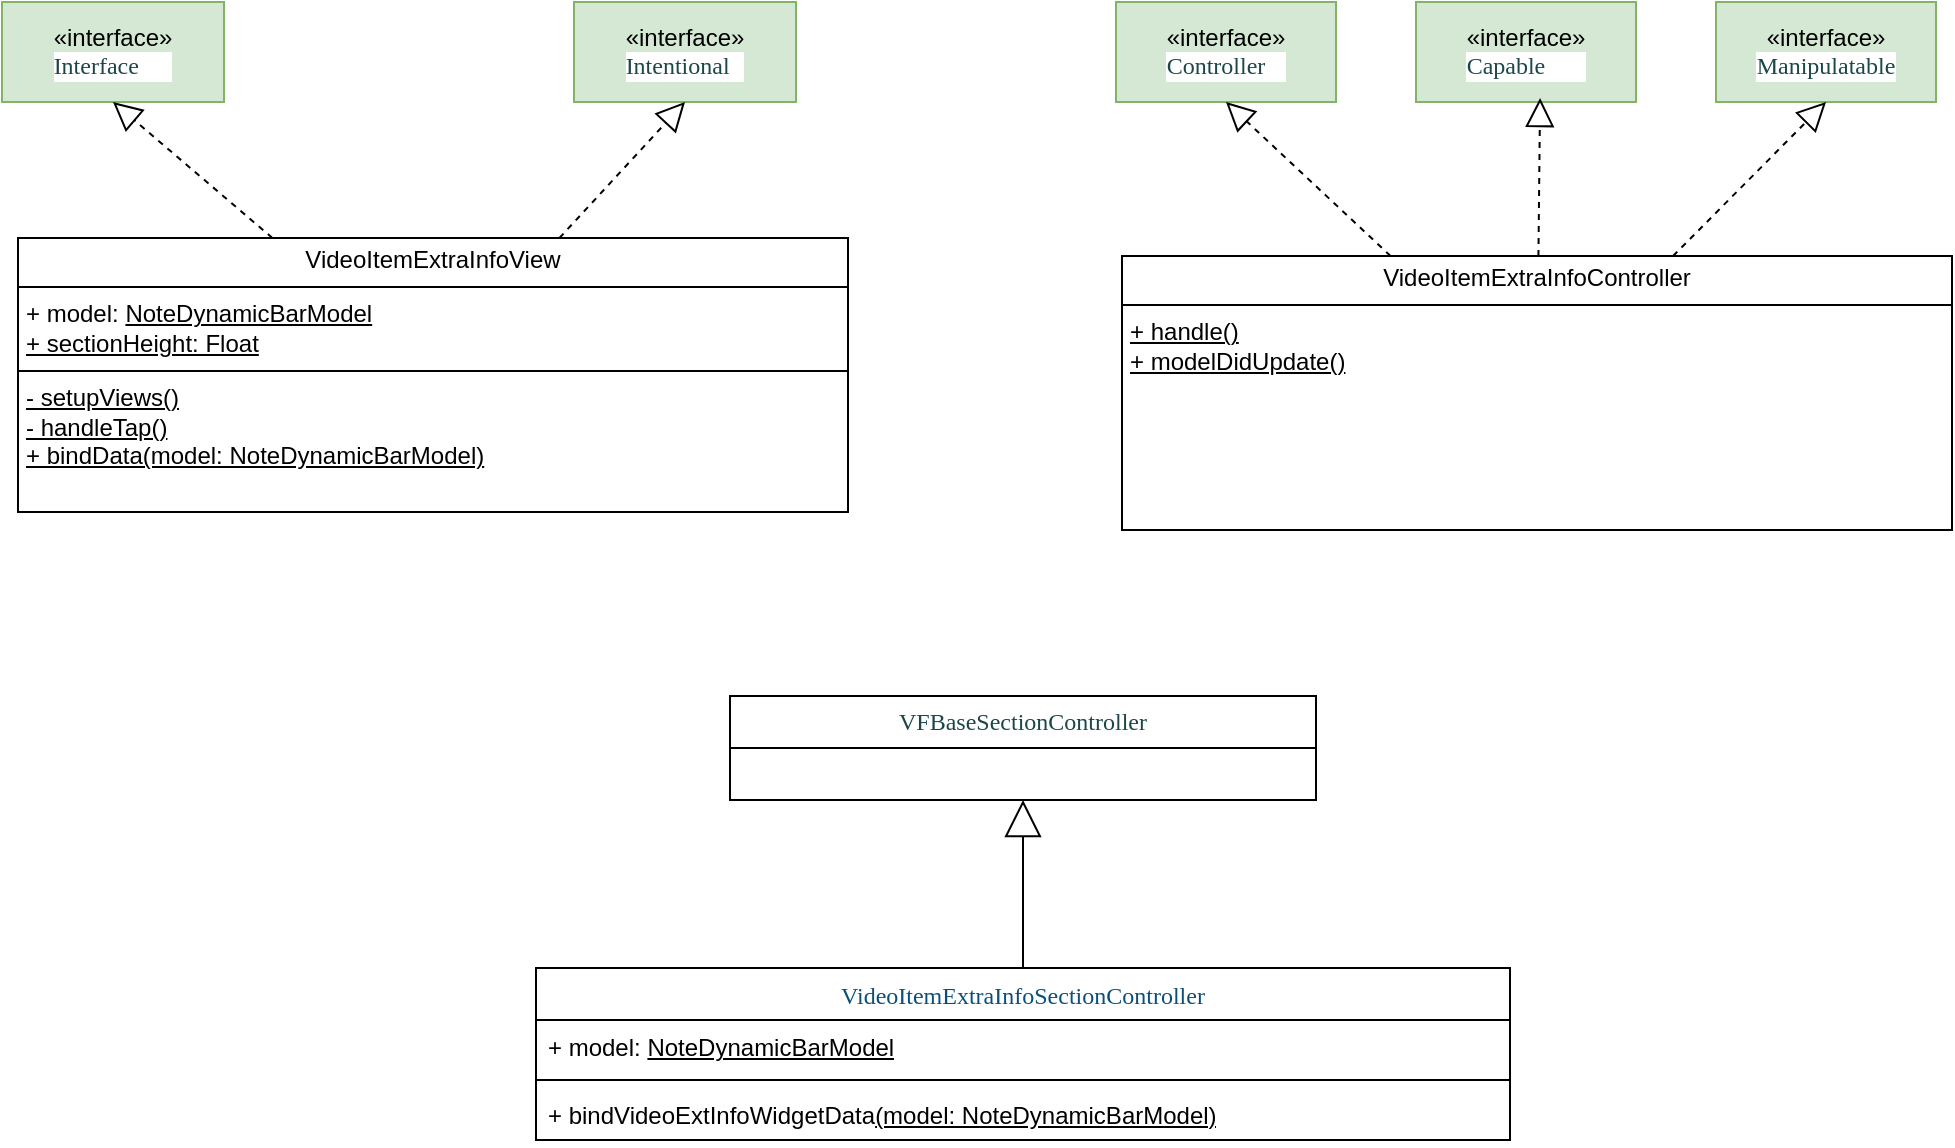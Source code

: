 <mxfile version="24.2.5" type="github">
  <diagram id="C5RBs43oDa-KdzZeNtuy" name="Page-1">
    <mxGraphModel dx="309" dy="790" grid="0" gridSize="10" guides="1" tooltips="1" connect="1" arrows="1" fold="1" page="1" pageScale="1" pageWidth="827" pageHeight="1169" background="#ffffff" math="0" shadow="0">
      <root>
        <mxCell id="WIyWlLk6GJQsqaUBKTNV-0" />
        <mxCell id="WIyWlLk6GJQsqaUBKTNV-1" parent="WIyWlLk6GJQsqaUBKTNV-0" />
        <mxCell id="uSnK2BkHSAxb0Llej-xE-5" value="«interface»&lt;br&gt;&lt;p style=&quot;margin: 0px; font-variant-numeric: normal; font-variant-east-asian: normal; font-stretch: normal; line-height: normal; font-family: Menlo; color: rgb(28, 70, 74); background-color: rgb(255, 255, 255); text-align: start;&quot; class=&quot;p1&quot;&gt;Interface&lt;/p&gt;" style="html=1;whiteSpace=wrap;fillColor=#d5e8d4;strokeColor=#82b366;" vertex="1" parent="WIyWlLk6GJQsqaUBKTNV-1">
          <mxGeometry x="916" y="585" width="111" height="50" as="geometry" />
        </mxCell>
        <mxCell id="uSnK2BkHSAxb0Llej-xE-6" value="«interface»&lt;br&gt;&lt;p style=&quot;margin: 0px; font-variant-numeric: normal; font-variant-east-asian: normal; font-stretch: normal; line-height: normal; font-family: Menlo; color: rgb(28, 70, 74); background-color: rgb(255, 255, 255); text-align: start;&quot; class=&quot;p1&quot;&gt;Intentional&lt;/p&gt;" style="html=1;whiteSpace=wrap;fillColor=#d5e8d4;strokeColor=#82b366;" vertex="1" parent="WIyWlLk6GJQsqaUBKTNV-1">
          <mxGeometry x="1202" y="585" width="111" height="50" as="geometry" />
        </mxCell>
        <mxCell id="uSnK2BkHSAxb0Llej-xE-16" value="&lt;p style=&quot;margin:0px;margin-top:4px;text-align:center;&quot;&gt;&lt;span style=&quot;white-space: nowrap;&quot;&gt;VideoItemExtraInfoView&lt;/span&gt;&lt;br&gt;&lt;/p&gt;&lt;hr size=&quot;1&quot; style=&quot;border-style:solid;&quot;&gt;&lt;p style=&quot;margin:0px;margin-left:4px;&quot;&gt;+ model:&amp;nbsp;&lt;span style=&quot;text-decoration-line: underline; white-space: nowrap; background-color: initial;&quot;&gt;NoteDynamicBarModel&lt;/span&gt;&lt;/p&gt;&lt;p style=&quot;margin:0px;margin-left:4px;&quot;&gt;&lt;span style=&quot;text-decoration-line: underline; white-space: nowrap; background-color: initial;&quot;&gt;+ sectionHeight: Float&lt;/span&gt;&lt;/p&gt;&lt;hr size=&quot;1&quot; style=&quot;border-style:solid;&quot;&gt;&lt;p style=&quot;margin:0px;margin-left:4px;&quot;&gt;&lt;span style=&quot;white-space: nowrap; text-decoration-line: underline;&quot;&gt;- setupViews()&lt;/span&gt;&lt;/p&gt;&lt;p style=&quot;margin:0px;margin-left:4px;&quot;&gt;&lt;span style=&quot;white-space: nowrap; text-decoration-line: underline;&quot;&gt;- handleTap()&lt;/span&gt;&lt;/p&gt;&lt;p style=&quot;margin:0px;margin-left:4px;&quot;&gt;&lt;span style=&quot;white-space: nowrap; text-decoration-line: underline;&quot;&gt;+ bindData(model: NoteDynamicBarModel)&lt;/span&gt;&lt;br&gt;&lt;/p&gt;" style="verticalAlign=top;align=left;overflow=fill;html=1;whiteSpace=wrap;" vertex="1" parent="WIyWlLk6GJQsqaUBKTNV-1">
          <mxGeometry x="924" y="703" width="415" height="137" as="geometry" />
        </mxCell>
        <mxCell id="uSnK2BkHSAxb0Llej-xE-17" value="" style="endArrow=block;dashed=1;endFill=0;endSize=12;html=1;rounded=0;entryX=0.5;entryY=1;entryDx=0;entryDy=0;" edge="1" parent="WIyWlLk6GJQsqaUBKTNV-1" source="uSnK2BkHSAxb0Llej-xE-16" target="uSnK2BkHSAxb0Llej-xE-6">
          <mxGeometry width="160" relative="1" as="geometry">
            <mxPoint x="1131.5" y="543" as="sourcePoint" />
            <mxPoint x="1131.5" y="543" as="targetPoint" />
          </mxGeometry>
        </mxCell>
        <mxCell id="uSnK2BkHSAxb0Llej-xE-18" value="" style="endArrow=block;dashed=1;endFill=0;endSize=12;html=1;rounded=0;entryX=0.5;entryY=1;entryDx=0;entryDy=0;" edge="1" parent="WIyWlLk6GJQsqaUBKTNV-1" source="uSnK2BkHSAxb0Llej-xE-16" target="uSnK2BkHSAxb0Llej-xE-5">
          <mxGeometry width="160" relative="1" as="geometry">
            <mxPoint x="1131.5" y="543" as="sourcePoint" />
            <mxPoint x="1131.5" y="543" as="targetPoint" />
          </mxGeometry>
        </mxCell>
        <mxCell id="uSnK2BkHSAxb0Llej-xE-19" value="«interface»&lt;br&gt;&lt;p style=&quot;margin: 0px; font-variant-numeric: normal; font-variant-east-asian: normal; font-stretch: normal; line-height: normal; font-family: Menlo; color: rgb(28, 70, 74); background-color: rgb(255, 255, 255); text-align: start;&quot; class=&quot;p1&quot;&gt;Controller&lt;/p&gt;" style="html=1;whiteSpace=wrap;fillColor=#d5e8d4;strokeColor=#82b366;" vertex="1" parent="WIyWlLk6GJQsqaUBKTNV-1">
          <mxGeometry x="1473" y="585" width="110" height="50" as="geometry" />
        </mxCell>
        <mxCell id="uSnK2BkHSAxb0Llej-xE-20" value="«interface»&lt;br&gt;&lt;p style=&quot;margin: 0px; font-variant-numeric: normal; font-variant-east-asian: normal; font-stretch: normal; line-height: normal; font-family: Menlo; color: rgb(28, 70, 74); background-color: rgb(255, 255, 255); text-align: start;&quot; class=&quot;p1&quot;&gt;Capable&lt;/p&gt;" style="html=1;whiteSpace=wrap;fillColor=#d5e8d4;strokeColor=#82b366;" vertex="1" parent="WIyWlLk6GJQsqaUBKTNV-1">
          <mxGeometry x="1623" y="585" width="110" height="50" as="geometry" />
        </mxCell>
        <mxCell id="uSnK2BkHSAxb0Llej-xE-21" value="«interface»&lt;br&gt;&lt;p style=&quot;margin: 0px; font-variant-numeric: normal; font-variant-east-asian: normal; font-stretch: normal; line-height: normal; font-family: Menlo; color: rgb(28, 70, 74); background-color: rgb(255, 255, 255); text-align: start;&quot; class=&quot;p1&quot;&gt;Manipulatable&lt;/p&gt;" style="html=1;whiteSpace=wrap;fillColor=#d5e8d4;strokeColor=#82b366;" vertex="1" parent="WIyWlLk6GJQsqaUBKTNV-1">
          <mxGeometry x="1773" y="585" width="110" height="50" as="geometry" />
        </mxCell>
        <mxCell id="uSnK2BkHSAxb0Llej-xE-22" value="&lt;p style=&quot;margin:0px;margin-top:4px;text-align:center;&quot;&gt;&lt;span style=&quot;white-space: nowrap;&quot;&gt;VideoItemExtraInfoController&lt;/span&gt;&lt;br&gt;&lt;/p&gt;&lt;hr size=&quot;1&quot; style=&quot;border-style:solid;&quot;&gt;&lt;p style=&quot;margin:0px;margin-left:4px;&quot;&gt;&lt;/p&gt;&lt;p style=&quot;margin:0px;margin-left:4px;&quot;&gt;&lt;span style=&quot;white-space: nowrap; text-decoration-line: underline;&quot;&gt;+ handle()&lt;/span&gt;&lt;/p&gt;&lt;p style=&quot;margin:0px;margin-left:4px;&quot;&gt;&lt;span style=&quot;white-space: nowrap; text-decoration-line: underline;&quot;&gt;+ modelDidUpdate()&lt;/span&gt;&lt;br&gt;&lt;/p&gt;" style="verticalAlign=top;align=left;overflow=fill;html=1;whiteSpace=wrap;" vertex="1" parent="WIyWlLk6GJQsqaUBKTNV-1">
          <mxGeometry x="1476" y="712" width="415" height="137" as="geometry" />
        </mxCell>
        <mxCell id="uSnK2BkHSAxb0Llej-xE-23" value="" style="endArrow=block;dashed=1;endFill=0;endSize=12;html=1;rounded=0;entryX=0.5;entryY=1;entryDx=0;entryDy=0;" edge="1" parent="WIyWlLk6GJQsqaUBKTNV-1" source="uSnK2BkHSAxb0Llej-xE-22" target="uSnK2BkHSAxb0Llej-xE-19">
          <mxGeometry width="160" relative="1" as="geometry">
            <mxPoint x="1683.5" y="552" as="sourcePoint" />
            <mxPoint x="1683.5" y="552" as="targetPoint" />
          </mxGeometry>
        </mxCell>
        <mxCell id="uSnK2BkHSAxb0Llej-xE-24" value="" style="endArrow=block;dashed=1;endFill=0;endSize=12;html=1;rounded=0;entryX=0.564;entryY=0.96;entryDx=0;entryDy=0;entryPerimeter=0;" edge="1" parent="WIyWlLk6GJQsqaUBKTNV-1" source="uSnK2BkHSAxb0Llej-xE-22" target="uSnK2BkHSAxb0Llej-xE-20">
          <mxGeometry width="160" relative="1" as="geometry">
            <mxPoint x="1683.5" y="552" as="sourcePoint" />
            <mxPoint x="1683.5" y="552" as="targetPoint" />
          </mxGeometry>
        </mxCell>
        <mxCell id="uSnK2BkHSAxb0Llej-xE-25" value="" style="endArrow=block;dashed=1;endFill=0;endSize=12;html=1;rounded=0;entryX=0.5;entryY=1;entryDx=0;entryDy=0;" edge="1" parent="WIyWlLk6GJQsqaUBKTNV-1" source="uSnK2BkHSAxb0Llej-xE-22" target="uSnK2BkHSAxb0Llej-xE-21">
          <mxGeometry width="160" relative="1" as="geometry">
            <mxPoint x="1683.5" y="552" as="sourcePoint" />
            <mxPoint x="1683.5" y="552" as="targetPoint" />
          </mxGeometry>
        </mxCell>
        <mxCell id="uSnK2BkHSAxb0Llej-xE-26" value="&lt;p style=&quot;margin: 0px; font-variant-numeric: normal; font-variant-east-asian: normal; font-stretch: normal; line-height: normal; font-family: Menlo; color: rgb(28, 70, 74); background-color: rgb(255, 255, 255); text-align: start;&quot; class=&quot;p1&quot;&gt;VFBaseSectionController&lt;/p&gt;" style="swimlane;fontStyle=0;childLayout=stackLayout;horizontal=1;startSize=26;fillColor=none;horizontalStack=0;resizeParent=1;resizeParentMax=0;resizeLast=0;collapsible=1;marginBottom=0;whiteSpace=wrap;html=1;" vertex="1" parent="WIyWlLk6GJQsqaUBKTNV-1">
          <mxGeometry x="1280" y="932" width="293" height="52" as="geometry" />
        </mxCell>
        <mxCell id="uSnK2BkHSAxb0Llej-xE-30" value="" style="endArrow=block;endSize=16;endFill=0;html=1;rounded=0;exitX=0.5;exitY=0;exitDx=0;exitDy=0;entryX=0.5;entryY=1;entryDx=0;entryDy=0;" edge="1" parent="WIyWlLk6GJQsqaUBKTNV-1" source="uSnK2BkHSAxb0Llej-xE-31" target="uSnK2BkHSAxb0Llej-xE-26">
          <mxGeometry x="-0.007" width="160" relative="1" as="geometry">
            <mxPoint x="1072" y="1029" as="sourcePoint" />
            <mxPoint x="1232" y="1029" as="targetPoint" />
            <mxPoint as="offset" />
          </mxGeometry>
        </mxCell>
        <mxCell id="uSnK2BkHSAxb0Llej-xE-31" value="&lt;p style=&quot;margin: 0px; font-variant-numeric: normal; font-variant-east-asian: normal; font-weight: 400; font-stretch: normal; line-height: normal; font-family: Menlo; color: rgb(11, 79, 121); background-color: rgb(255, 255, 255); text-align: start;&quot; class=&quot;p1&quot;&gt;VideoItemExtraInfoSectionController&lt;/p&gt;" style="swimlane;fontStyle=1;align=center;verticalAlign=top;childLayout=stackLayout;horizontal=1;startSize=26;horizontalStack=0;resizeParent=1;resizeParentMax=0;resizeLast=0;collapsible=1;marginBottom=0;whiteSpace=wrap;html=1;" vertex="1" parent="WIyWlLk6GJQsqaUBKTNV-1">
          <mxGeometry x="1183" y="1068" width="487" height="86" as="geometry" />
        </mxCell>
        <mxCell id="uSnK2BkHSAxb0Llej-xE-32" value="+ model:&amp;nbsp;&lt;span style=&quot;background-color: initial; text-decoration-line: underline; white-space: nowrap;&quot;&gt;NoteDynamicBarModel&lt;/span&gt;" style="text;strokeColor=none;fillColor=none;align=left;verticalAlign=top;spacingLeft=4;spacingRight=4;overflow=hidden;rotatable=0;points=[[0,0.5],[1,0.5]];portConstraint=eastwest;whiteSpace=wrap;html=1;" vertex="1" parent="uSnK2BkHSAxb0Llej-xE-31">
          <mxGeometry y="26" width="487" height="26" as="geometry" />
        </mxCell>
        <mxCell id="uSnK2BkHSAxb0Llej-xE-33" value="" style="line;strokeWidth=1;fillColor=none;align=left;verticalAlign=middle;spacingTop=-1;spacingLeft=3;spacingRight=3;rotatable=0;labelPosition=right;points=[];portConstraint=eastwest;strokeColor=inherit;" vertex="1" parent="uSnK2BkHSAxb0Llej-xE-31">
          <mxGeometry y="52" width="487" height="8" as="geometry" />
        </mxCell>
        <mxCell id="uSnK2BkHSAxb0Llej-xE-34" value="+&amp;nbsp;bindVideoExtInfoWidgetData&lt;span style=&quot;white-space: nowrap; text-decoration-line: underline;&quot;&gt;(model: NoteDynamicBarModel)&lt;/span&gt;" style="text;strokeColor=none;fillColor=none;align=left;verticalAlign=top;spacingLeft=4;spacingRight=4;overflow=hidden;rotatable=0;points=[[0,0.5],[1,0.5]];portConstraint=eastwest;whiteSpace=wrap;html=1;" vertex="1" parent="uSnK2BkHSAxb0Llej-xE-31">
          <mxGeometry y="60" width="487" height="26" as="geometry" />
        </mxCell>
      </root>
    </mxGraphModel>
  </diagram>
</mxfile>
